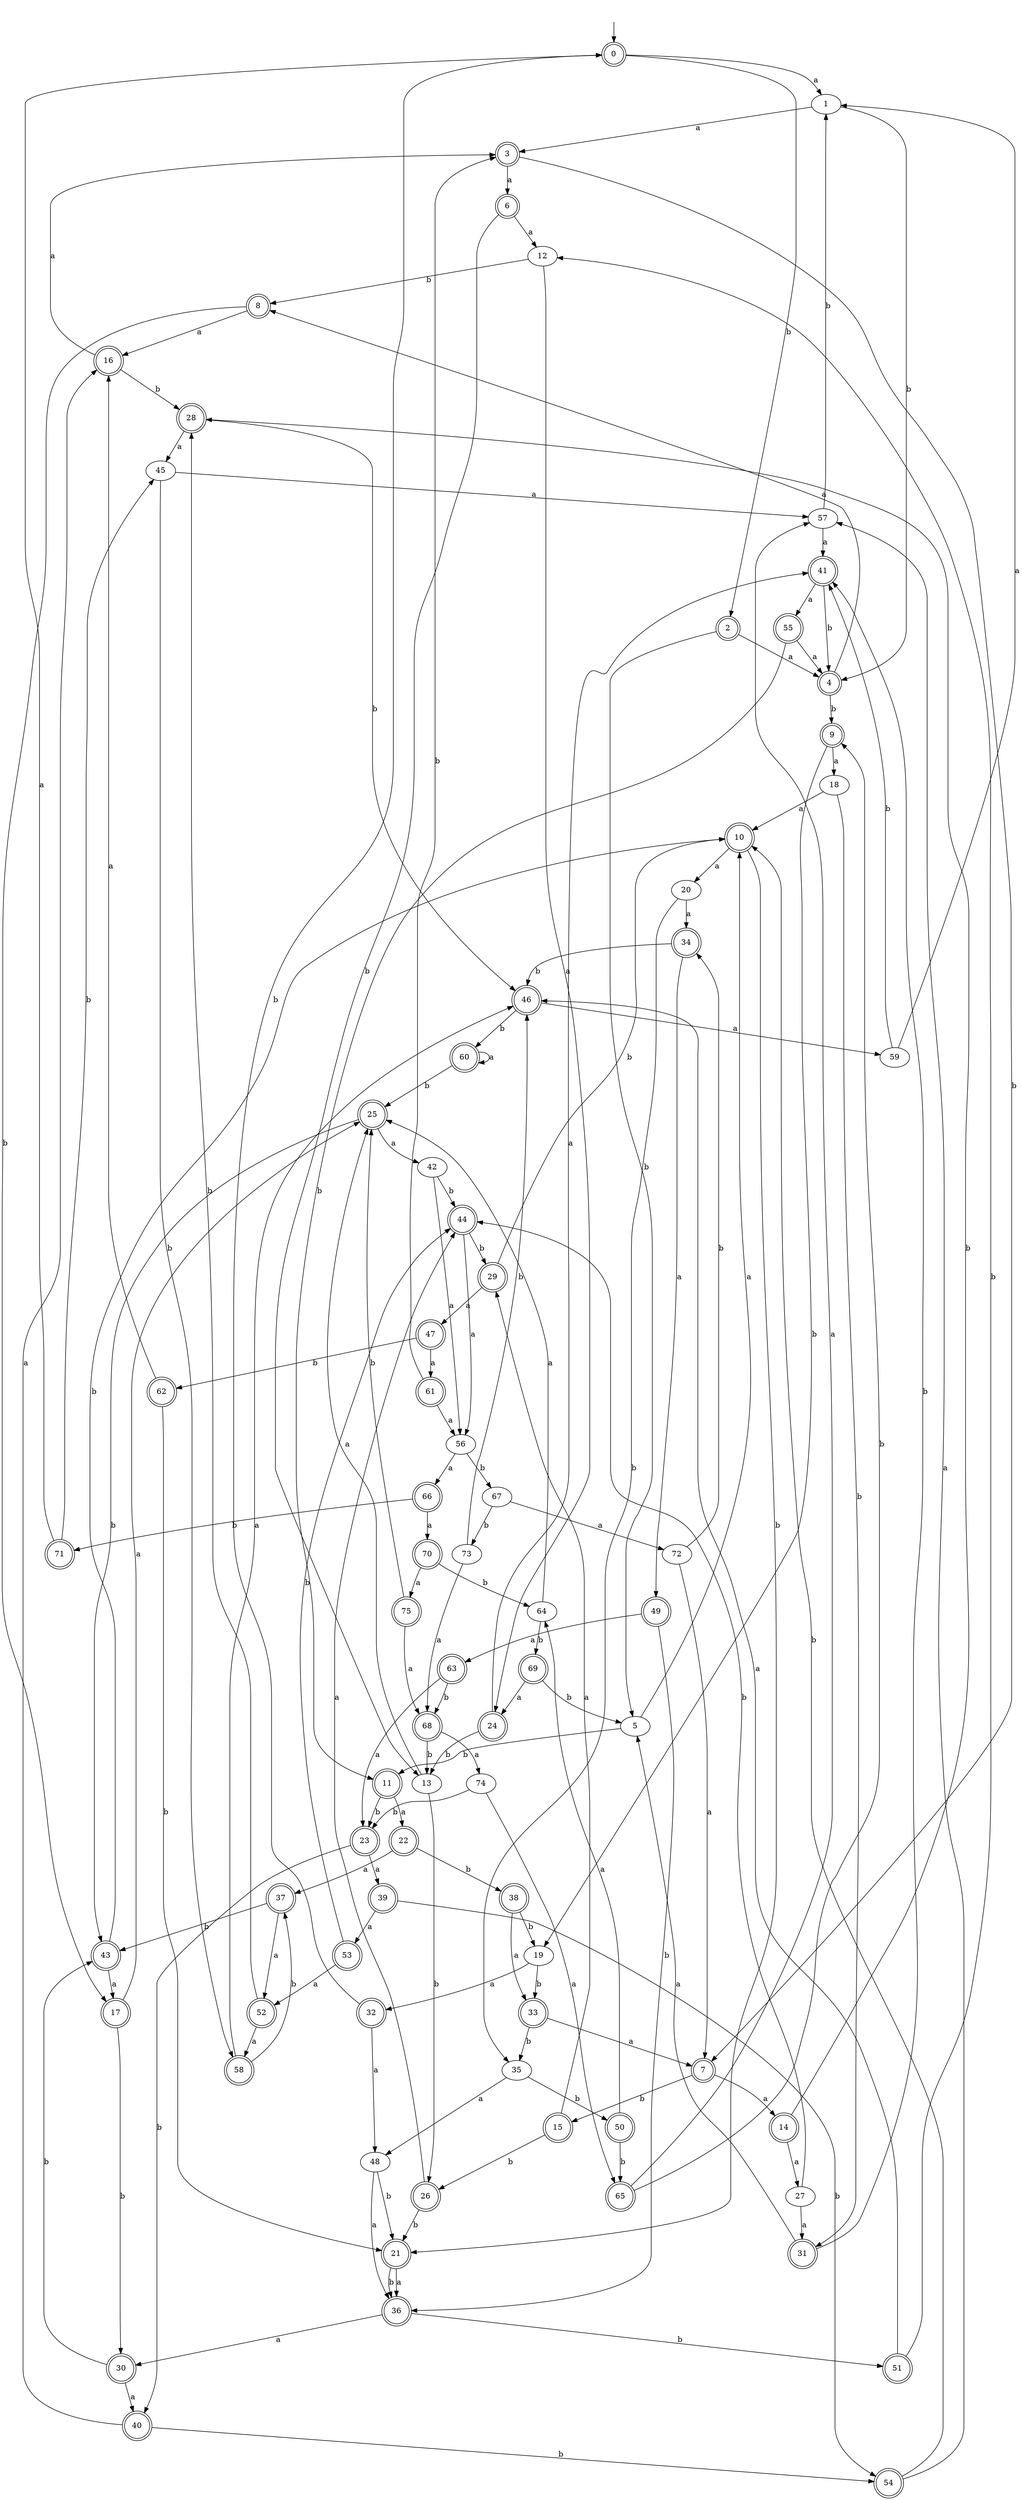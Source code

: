digraph RandomDFA {
  __start0 [label="", shape=none];
  __start0 -> 0 [label=""];
  0 [shape=circle] [shape=doublecircle]
  0 -> 1 [label="a"]
  0 -> 2 [label="b"]
  1
  1 -> 3 [label="a"]
  1 -> 4 [label="b"]
  2 [shape=doublecircle]
  2 -> 4 [label="a"]
  2 -> 5 [label="b"]
  3 [shape=doublecircle]
  3 -> 6 [label="a"]
  3 -> 7 [label="b"]
  4 [shape=doublecircle]
  4 -> 8 [label="a"]
  4 -> 9 [label="b"]
  5
  5 -> 10 [label="a"]
  5 -> 11 [label="b"]
  6 [shape=doublecircle]
  6 -> 12 [label="a"]
  6 -> 13 [label="b"]
  7 [shape=doublecircle]
  7 -> 14 [label="a"]
  7 -> 15 [label="b"]
  8 [shape=doublecircle]
  8 -> 16 [label="a"]
  8 -> 17 [label="b"]
  9 [shape=doublecircle]
  9 -> 18 [label="a"]
  9 -> 19 [label="b"]
  10 [shape=doublecircle]
  10 -> 20 [label="a"]
  10 -> 21 [label="b"]
  11 [shape=doublecircle]
  11 -> 22 [label="a"]
  11 -> 23 [label="b"]
  12
  12 -> 24 [label="a"]
  12 -> 8 [label="b"]
  13
  13 -> 25 [label="a"]
  13 -> 26 [label="b"]
  14 [shape=doublecircle]
  14 -> 27 [label="a"]
  14 -> 28 [label="b"]
  15 [shape=doublecircle]
  15 -> 29 [label="a"]
  15 -> 26 [label="b"]
  16 [shape=doublecircle]
  16 -> 3 [label="a"]
  16 -> 28 [label="b"]
  17 [shape=doublecircle]
  17 -> 25 [label="a"]
  17 -> 30 [label="b"]
  18
  18 -> 10 [label="a"]
  18 -> 31 [label="b"]
  19
  19 -> 32 [label="a"]
  19 -> 33 [label="b"]
  20
  20 -> 34 [label="a"]
  20 -> 35 [label="b"]
  21 [shape=doublecircle]
  21 -> 36 [label="a"]
  21 -> 36 [label="b"]
  22 [shape=doublecircle]
  22 -> 37 [label="a"]
  22 -> 38 [label="b"]
  23 [shape=doublecircle]
  23 -> 39 [label="a"]
  23 -> 40 [label="b"]
  24 [shape=doublecircle]
  24 -> 41 [label="a"]
  24 -> 13 [label="b"]
  25 [shape=doublecircle]
  25 -> 42 [label="a"]
  25 -> 43 [label="b"]
  26 [shape=doublecircle]
  26 -> 44 [label="a"]
  26 -> 21 [label="b"]
  27
  27 -> 31 [label="a"]
  27 -> 44 [label="b"]
  28 [shape=doublecircle]
  28 -> 45 [label="a"]
  28 -> 46 [label="b"]
  29 [shape=doublecircle]
  29 -> 47 [label="a"]
  29 -> 10 [label="b"]
  30 [shape=doublecircle]
  30 -> 40 [label="a"]
  30 -> 43 [label="b"]
  31 [shape=doublecircle]
  31 -> 5 [label="a"]
  31 -> 41 [label="b"]
  32 [shape=doublecircle]
  32 -> 48 [label="a"]
  32 -> 0 [label="b"]
  33 [shape=doublecircle]
  33 -> 7 [label="a"]
  33 -> 35 [label="b"]
  34 [shape=doublecircle]
  34 -> 49 [label="a"]
  34 -> 46 [label="b"]
  35
  35 -> 48 [label="a"]
  35 -> 50 [label="b"]
  36 [shape=doublecircle]
  36 -> 30 [label="a"]
  36 -> 51 [label="b"]
  37 [shape=doublecircle]
  37 -> 52 [label="a"]
  37 -> 43 [label="b"]
  38 [shape=doublecircle]
  38 -> 33 [label="a"]
  38 -> 19 [label="b"]
  39 [shape=doublecircle]
  39 -> 53 [label="a"]
  39 -> 54 [label="b"]
  40 [shape=doublecircle]
  40 -> 16 [label="a"]
  40 -> 54 [label="b"]
  41 [shape=doublecircle]
  41 -> 55 [label="a"]
  41 -> 4 [label="b"]
  42
  42 -> 56 [label="a"]
  42 -> 44 [label="b"]
  43 [shape=doublecircle]
  43 -> 17 [label="a"]
  43 -> 10 [label="b"]
  44 [shape=doublecircle]
  44 -> 56 [label="a"]
  44 -> 29 [label="b"]
  45
  45 -> 57 [label="a"]
  45 -> 58 [label="b"]
  46 [shape=doublecircle]
  46 -> 59 [label="a"]
  46 -> 60 [label="b"]
  47 [shape=doublecircle]
  47 -> 61 [label="a"]
  47 -> 62 [label="b"]
  48
  48 -> 36 [label="a"]
  48 -> 21 [label="b"]
  49 [shape=doublecircle]
  49 -> 63 [label="a"]
  49 -> 36 [label="b"]
  50 [shape=doublecircle]
  50 -> 64 [label="a"]
  50 -> 65 [label="b"]
  51 [shape=doublecircle]
  51 -> 46 [label="a"]
  51 -> 12 [label="b"]
  52 [shape=doublecircle]
  52 -> 58 [label="a"]
  52 -> 28 [label="b"]
  53 [shape=doublecircle]
  53 -> 52 [label="a"]
  53 -> 44 [label="b"]
  54 [shape=doublecircle]
  54 -> 57 [label="a"]
  54 -> 10 [label="b"]
  55 [shape=doublecircle]
  55 -> 4 [label="a"]
  55 -> 11 [label="b"]
  56
  56 -> 66 [label="a"]
  56 -> 67 [label="b"]
  57
  57 -> 41 [label="a"]
  57 -> 1 [label="b"]
  58 [shape=doublecircle]
  58 -> 46 [label="a"]
  58 -> 37 [label="b"]
  59
  59 -> 1 [label="a"]
  59 -> 41 [label="b"]
  60 [shape=doublecircle]
  60 -> 60 [label="a"]
  60 -> 25 [label="b"]
  61 [shape=doublecircle]
  61 -> 56 [label="a"]
  61 -> 3 [label="b"]
  62 [shape=doublecircle]
  62 -> 16 [label="a"]
  62 -> 21 [label="b"]
  63 [shape=doublecircle]
  63 -> 23 [label="a"]
  63 -> 68 [label="b"]
  64
  64 -> 25 [label="a"]
  64 -> 69 [label="b"]
  65 [shape=doublecircle]
  65 -> 57 [label="a"]
  65 -> 9 [label="b"]
  66 [shape=doublecircle]
  66 -> 70 [label="a"]
  66 -> 71 [label="b"]
  67
  67 -> 72 [label="a"]
  67 -> 73 [label="b"]
  68 [shape=doublecircle]
  68 -> 74 [label="a"]
  68 -> 13 [label="b"]
  69 [shape=doublecircle]
  69 -> 24 [label="a"]
  69 -> 5 [label="b"]
  70 [shape=doublecircle]
  70 -> 75 [label="a"]
  70 -> 64 [label="b"]
  71 [shape=doublecircle]
  71 -> 0 [label="a"]
  71 -> 45 [label="b"]
  72
  72 -> 7 [label="a"]
  72 -> 34 [label="b"]
  73
  73 -> 68 [label="a"]
  73 -> 46 [label="b"]
  74
  74 -> 65 [label="a"]
  74 -> 23 [label="b"]
  75 [shape=doublecircle]
  75 -> 68 [label="a"]
  75 -> 25 [label="b"]
}

